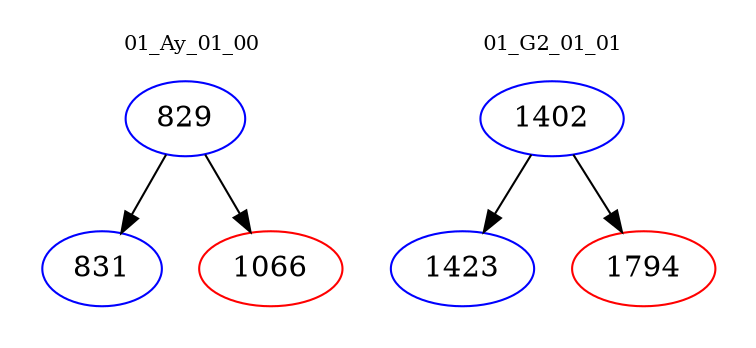 digraph{
subgraph cluster_0 {
color = white
label = "01_Ay_01_00";
fontsize=10;
T0_829 [label="829", color="blue"]
T0_829 -> T0_831 [color="black"]
T0_831 [label="831", color="blue"]
T0_829 -> T0_1066 [color="black"]
T0_1066 [label="1066", color="red"]
}
subgraph cluster_1 {
color = white
label = "01_G2_01_01";
fontsize=10;
T1_1402 [label="1402", color="blue"]
T1_1402 -> T1_1423 [color="black"]
T1_1423 [label="1423", color="blue"]
T1_1402 -> T1_1794 [color="black"]
T1_1794 [label="1794", color="red"]
}
}
